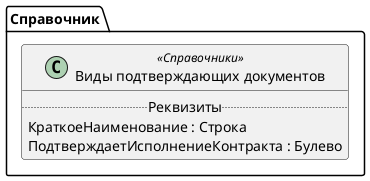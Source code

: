 ﻿@startuml ВидыПодтверждающихДокументов
'!include templates.wsd
'..\include templates.wsd
class Справочник.ВидыПодтверждающихДокументов as "Виды подтверждающих документов" <<Справочники>>
{
..Реквизиты..
КраткоеНаименование : Строка
ПодтверждаетИсполнениеКонтракта : Булево
}
@enduml
